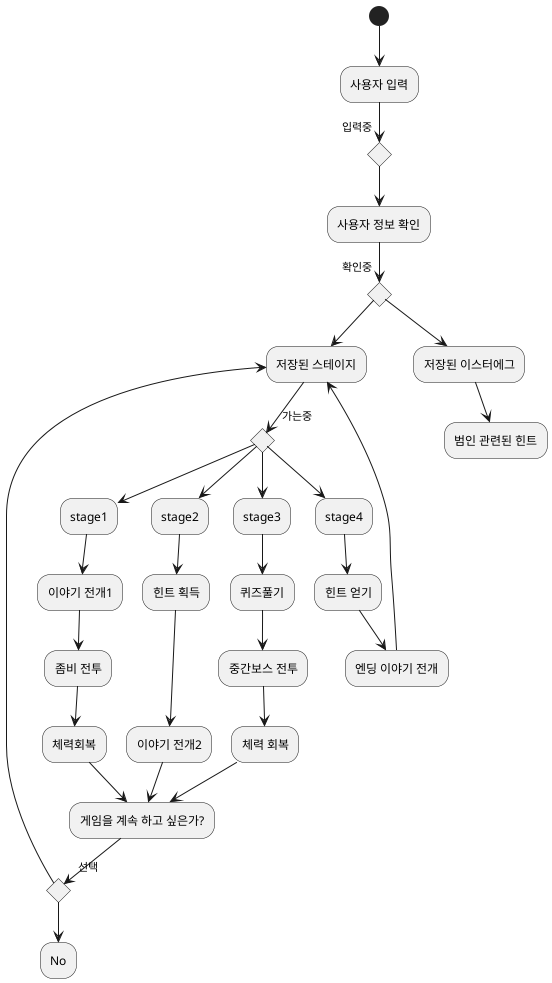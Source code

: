 @startuml
(*) --> "사용자 입력" 
if "입력중" then
-->"사용자 정보 확인"
if "확인중" then
-->"저장된 스테이지"
if "가는중"then
 --> "stage1"
-->"이야기 전개1"
-->"좀비 전투"
-->"체력회복"
-->"게임을 계속 하고 싶은가?"
else 
-->"stage2"
-->"힌트 획득"
-->"이야기 전개2"
-->"게임을 계속 하고 싶은가?"
else 
-->"stage3"
-->"퀴즈풀기"
-->"중간보스 전투"
-->"체력 회복"
-->"게임을 계속 하고 싶은가?"
if "선택" then
-left->"저장된 스테이지"
else
-->"No"
endif

else 
-->"stage4"
-->"힌트 얻기"
-->"엔딩 이야기 전개"
-->"저장된 스테이지"

endif

  else
 --> "저장된 이스터에그"
 --> "범인 관련된 힌트"

@enduml